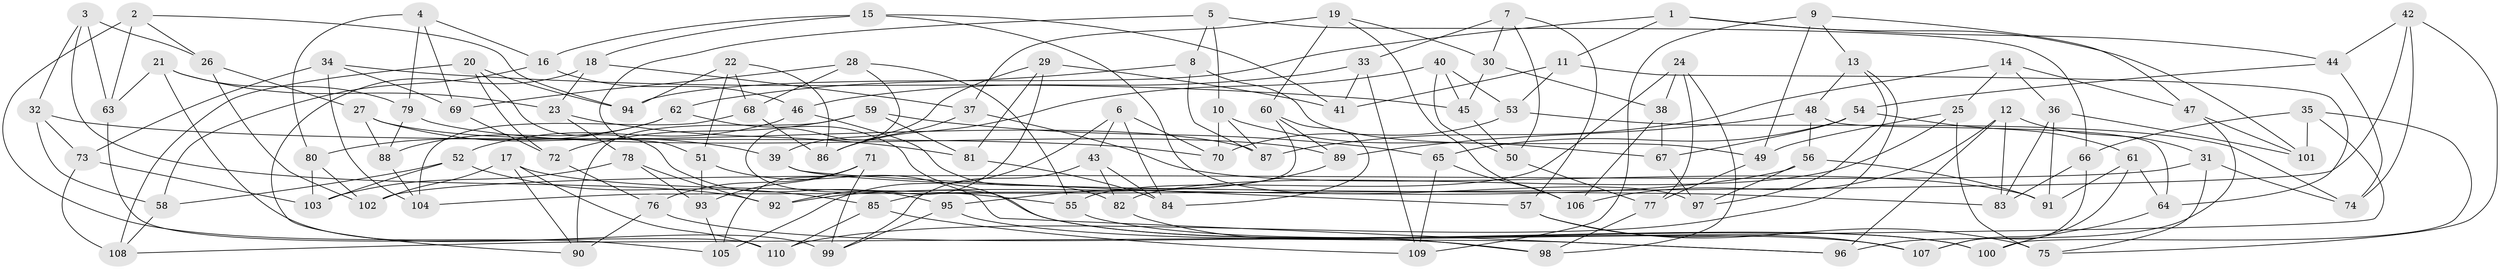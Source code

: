 // Generated by graph-tools (version 1.1) at 2025/16/03/09/25 04:16:27]
// undirected, 110 vertices, 220 edges
graph export_dot {
graph [start="1"]
  node [color=gray90,style=filled];
  1;
  2;
  3;
  4;
  5;
  6;
  7;
  8;
  9;
  10;
  11;
  12;
  13;
  14;
  15;
  16;
  17;
  18;
  19;
  20;
  21;
  22;
  23;
  24;
  25;
  26;
  27;
  28;
  29;
  30;
  31;
  32;
  33;
  34;
  35;
  36;
  37;
  38;
  39;
  40;
  41;
  42;
  43;
  44;
  45;
  46;
  47;
  48;
  49;
  50;
  51;
  52;
  53;
  54;
  55;
  56;
  57;
  58;
  59;
  60;
  61;
  62;
  63;
  64;
  65;
  66;
  67;
  68;
  69;
  70;
  71;
  72;
  73;
  74;
  75;
  76;
  77;
  78;
  79;
  80;
  81;
  82;
  83;
  84;
  85;
  86;
  87;
  88;
  89;
  90;
  91;
  92;
  93;
  94;
  95;
  96;
  97;
  98;
  99;
  100;
  101;
  102;
  103;
  104;
  105;
  106;
  107;
  108;
  109;
  110;
  1 -- 94;
  1 -- 11;
  1 -- 44;
  1 -- 101;
  2 -- 63;
  2 -- 105;
  2 -- 94;
  2 -- 26;
  3 -- 32;
  3 -- 26;
  3 -- 92;
  3 -- 63;
  4 -- 79;
  4 -- 16;
  4 -- 69;
  4 -- 80;
  5 -- 8;
  5 -- 10;
  5 -- 51;
  5 -- 66;
  6 -- 84;
  6 -- 43;
  6 -- 70;
  6 -- 105;
  7 -- 57;
  7 -- 30;
  7 -- 33;
  7 -- 50;
  8 -- 87;
  8 -- 62;
  8 -- 49;
  9 -- 13;
  9 -- 49;
  9 -- 109;
  9 -- 47;
  10 -- 67;
  10 -- 70;
  10 -- 87;
  11 -- 53;
  11 -- 41;
  11 -- 64;
  12 -- 106;
  12 -- 31;
  12 -- 96;
  12 -- 83;
  13 -- 48;
  13 -- 97;
  13 -- 110;
  14 -- 87;
  14 -- 25;
  14 -- 47;
  14 -- 36;
  15 -- 97;
  15 -- 16;
  15 -- 18;
  15 -- 41;
  16 -- 46;
  16 -- 58;
  17 -- 102;
  17 -- 90;
  17 -- 55;
  17 -- 110;
  18 -- 90;
  18 -- 37;
  18 -- 23;
  19 -- 60;
  19 -- 106;
  19 -- 37;
  19 -- 30;
  20 -- 95;
  20 -- 108;
  20 -- 94;
  20 -- 72;
  21 -- 63;
  21 -- 79;
  21 -- 99;
  21 -- 23;
  22 -- 68;
  22 -- 94;
  22 -- 51;
  22 -- 86;
  23 -- 78;
  23 -- 81;
  24 -- 77;
  24 -- 55;
  24 -- 38;
  24 -- 98;
  25 -- 75;
  25 -- 49;
  25 -- 82;
  26 -- 102;
  26 -- 27;
  27 -- 39;
  27 -- 88;
  27 -- 87;
  28 -- 55;
  28 -- 68;
  28 -- 69;
  28 -- 107;
  29 -- 92;
  29 -- 81;
  29 -- 41;
  29 -- 39;
  30 -- 45;
  30 -- 38;
  31 -- 74;
  31 -- 75;
  31 -- 102;
  32 -- 58;
  32 -- 70;
  32 -- 73;
  33 -- 41;
  33 -- 109;
  33 -- 46;
  34 -- 69;
  34 -- 73;
  34 -- 104;
  34 -- 45;
  35 -- 66;
  35 -- 101;
  35 -- 108;
  35 -- 100;
  36 -- 91;
  36 -- 101;
  36 -- 83;
  37 -- 91;
  37 -- 86;
  38 -- 106;
  38 -- 67;
  39 -- 83;
  39 -- 57;
  40 -- 50;
  40 -- 86;
  40 -- 45;
  40 -- 53;
  42 -- 104;
  42 -- 74;
  42 -- 44;
  42 -- 75;
  43 -- 99;
  43 -- 84;
  43 -- 82;
  44 -- 74;
  44 -- 54;
  45 -- 50;
  46 -- 82;
  46 -- 52;
  47 -- 101;
  47 -- 96;
  48 -- 89;
  48 -- 56;
  48 -- 64;
  49 -- 77;
  50 -- 77;
  51 -- 93;
  51 -- 96;
  52 -- 85;
  52 -- 58;
  52 -- 103;
  53 -- 74;
  53 -- 70;
  54 -- 65;
  54 -- 61;
  54 -- 67;
  55 -- 100;
  56 -- 91;
  56 -- 92;
  56 -- 97;
  57 -- 75;
  57 -- 107;
  58 -- 108;
  59 -- 65;
  59 -- 90;
  59 -- 72;
  59 -- 81;
  60 -- 85;
  60 -- 89;
  60 -- 84;
  61 -- 64;
  61 -- 91;
  61 -- 107;
  62 -- 80;
  62 -- 100;
  62 -- 88;
  63 -- 110;
  64 -- 100;
  65 -- 106;
  65 -- 109;
  66 -- 83;
  66 -- 107;
  67 -- 97;
  68 -- 86;
  68 -- 104;
  69 -- 72;
  71 -- 76;
  71 -- 93;
  71 -- 105;
  71 -- 99;
  72 -- 76;
  73 -- 103;
  73 -- 108;
  76 -- 98;
  76 -- 90;
  77 -- 98;
  78 -- 92;
  78 -- 103;
  78 -- 93;
  79 -- 88;
  79 -- 89;
  80 -- 102;
  80 -- 103;
  81 -- 84;
  82 -- 98;
  85 -- 110;
  85 -- 109;
  88 -- 104;
  89 -- 95;
  93 -- 105;
  95 -- 99;
  95 -- 96;
}
